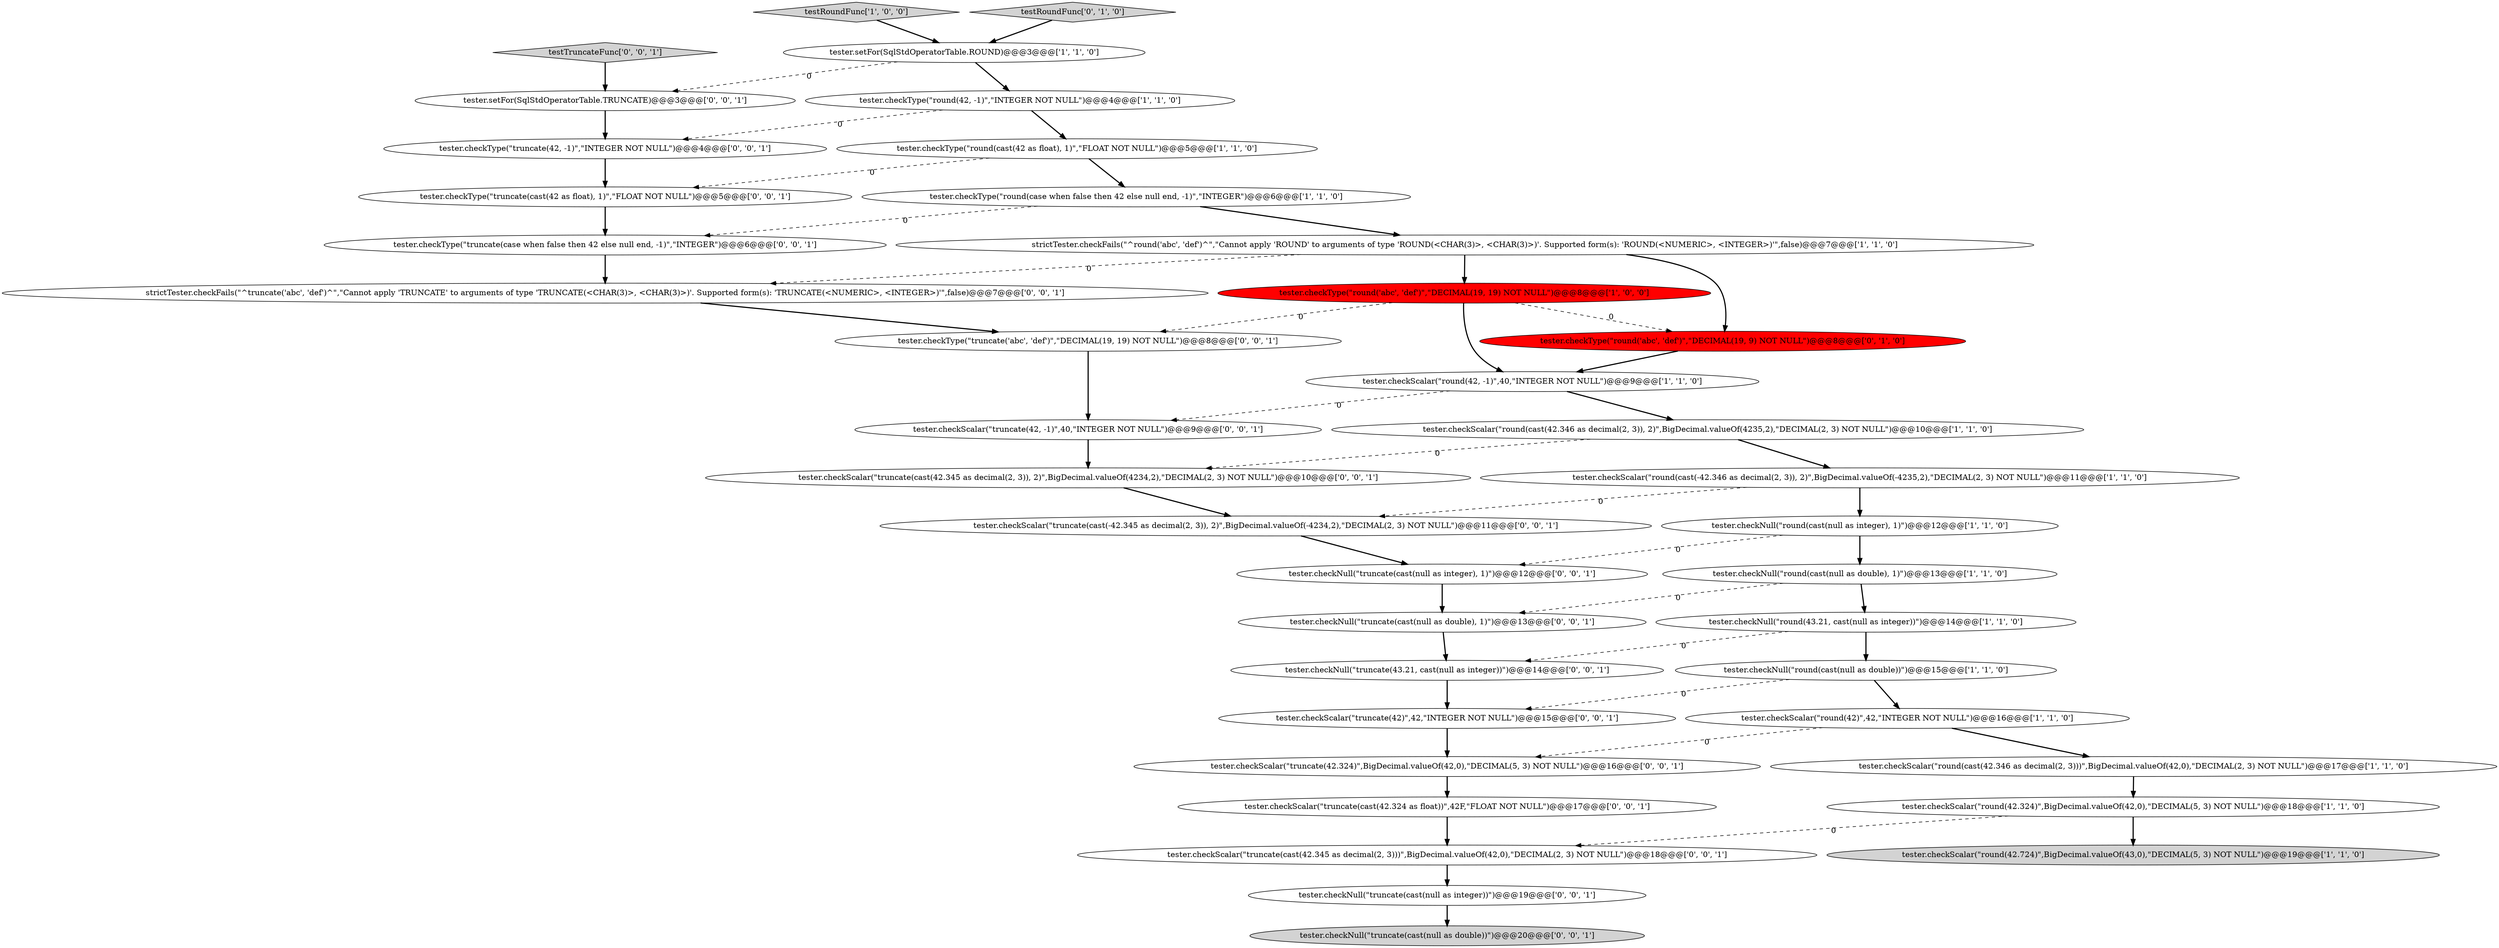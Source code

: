 digraph {
8 [style = filled, label = "tester.checkScalar(\"round(42.324)\",BigDecimal.valueOf(42,0),\"DECIMAL(5, 3) NOT NULL\")@@@18@@@['1', '1', '0']", fillcolor = white, shape = ellipse image = "AAA0AAABBB1BBB"];
13 [style = filled, label = "tester.checkNull(\"round(cast(null as double))\")@@@15@@@['1', '1', '0']", fillcolor = white, shape = ellipse image = "AAA0AAABBB1BBB"];
1 [style = filled, label = "tester.checkNull(\"round(43.21, cast(null as integer))\")@@@14@@@['1', '1', '0']", fillcolor = white, shape = ellipse image = "AAA0AAABBB1BBB"];
0 [style = filled, label = "tester.checkScalar(\"round(42, -1)\",40,\"INTEGER NOT NULL\")@@@9@@@['1', '1', '0']", fillcolor = white, shape = ellipse image = "AAA0AAABBB1BBB"];
3 [style = filled, label = "tester.checkType(\"round(cast(42 as float), 1)\",\"FLOAT NOT NULL\")@@@5@@@['1', '1', '0']", fillcolor = white, shape = ellipse image = "AAA0AAABBB1BBB"];
4 [style = filled, label = "tester.checkType(\"round('abc', 'def')\",\"DECIMAL(19, 19) NOT NULL\")@@@8@@@['1', '0', '0']", fillcolor = red, shape = ellipse image = "AAA1AAABBB1BBB"];
26 [style = filled, label = "tester.checkScalar(\"truncate(cast(42.324 as float))\",42F,\"FLOAT NOT NULL\")@@@17@@@['0', '0', '1']", fillcolor = white, shape = ellipse image = "AAA0AAABBB3BBB"];
35 [style = filled, label = "tester.checkType(\"truncate(case when false then 42 else null end, -1)\",\"INTEGER\")@@@6@@@['0', '0', '1']", fillcolor = white, shape = ellipse image = "AAA0AAABBB3BBB"];
36 [style = filled, label = "tester.checkType(\"truncate('abc', 'def')\",\"DECIMAL(19, 19) NOT NULL\")@@@8@@@['0', '0', '1']", fillcolor = white, shape = ellipse image = "AAA0AAABBB3BBB"];
29 [style = filled, label = "tester.checkType(\"truncate(42, -1)\",\"INTEGER NOT NULL\")@@@4@@@['0', '0', '1']", fillcolor = white, shape = ellipse image = "AAA0AAABBB3BBB"];
34 [style = filled, label = "testTruncateFunc['0', '0', '1']", fillcolor = lightgray, shape = diamond image = "AAA0AAABBB3BBB"];
11 [style = filled, label = "tester.checkType(\"round(42, -1)\",\"INTEGER NOT NULL\")@@@4@@@['1', '1', '0']", fillcolor = white, shape = ellipse image = "AAA0AAABBB1BBB"];
23 [style = filled, label = "strictTester.checkFails(\"^truncate('abc', 'def')^\",\"Cannot apply 'TRUNCATE' to arguments of type 'TRUNCATE\(<CHAR\(3\)>, <CHAR\(3\)>\)'\. Supported form\(s\): 'TRUNCATE\(<NUMERIC>, <INTEGER>\)'\",false)@@@7@@@['0', '0', '1']", fillcolor = white, shape = ellipse image = "AAA0AAABBB3BBB"];
28 [style = filled, label = "tester.checkScalar(\"truncate(42, -1)\",40,\"INTEGER NOT NULL\")@@@9@@@['0', '0', '1']", fillcolor = white, shape = ellipse image = "AAA0AAABBB3BBB"];
37 [style = filled, label = "tester.checkNull(\"truncate(43.21, cast(null as integer))\")@@@14@@@['0', '0', '1']", fillcolor = white, shape = ellipse image = "AAA0AAABBB3BBB"];
38 [style = filled, label = "tester.checkScalar(\"truncate(42)\",42,\"INTEGER NOT NULL\")@@@15@@@['0', '0', '1']", fillcolor = white, shape = ellipse image = "AAA0AAABBB3BBB"];
15 [style = filled, label = "tester.checkNull(\"round(cast(null as integer), 1)\")@@@12@@@['1', '1', '0']", fillcolor = white, shape = ellipse image = "AAA0AAABBB1BBB"];
2 [style = filled, label = "tester.checkScalar(\"round(42.724)\",BigDecimal.valueOf(43,0),\"DECIMAL(5, 3) NOT NULL\")@@@19@@@['1', '1', '0']", fillcolor = lightgray, shape = ellipse image = "AAA0AAABBB1BBB"];
17 [style = filled, label = "tester.checkScalar(\"round(cast(42.346 as decimal(2, 3)))\",BigDecimal.valueOf(42,0),\"DECIMAL(2, 3) NOT NULL\")@@@17@@@['1', '1', '0']", fillcolor = white, shape = ellipse image = "AAA0AAABBB1BBB"];
7 [style = filled, label = "tester.checkScalar(\"round(42)\",42,\"INTEGER NOT NULL\")@@@16@@@['1', '1', '0']", fillcolor = white, shape = ellipse image = "AAA0AAABBB1BBB"];
18 [style = filled, label = "tester.checkType(\"round('abc', 'def')\",\"DECIMAL(19, 9) NOT NULL\")@@@8@@@['0', '1', '0']", fillcolor = red, shape = ellipse image = "AAA1AAABBB2BBB"];
31 [style = filled, label = "tester.setFor(SqlStdOperatorTable.TRUNCATE)@@@3@@@['0', '0', '1']", fillcolor = white, shape = ellipse image = "AAA0AAABBB3BBB"];
20 [style = filled, label = "tester.checkScalar(\"truncate(cast(42.345 as decimal(2, 3)), 2)\",BigDecimal.valueOf(4234,2),\"DECIMAL(2, 3) NOT NULL\")@@@10@@@['0', '0', '1']", fillcolor = white, shape = ellipse image = "AAA0AAABBB3BBB"];
5 [style = filled, label = "testRoundFunc['1', '0', '0']", fillcolor = lightgray, shape = diamond image = "AAA0AAABBB1BBB"];
21 [style = filled, label = "tester.checkScalar(\"truncate(42.324)\",BigDecimal.valueOf(42,0),\"DECIMAL(5, 3) NOT NULL\")@@@16@@@['0', '0', '1']", fillcolor = white, shape = ellipse image = "AAA0AAABBB3BBB"];
12 [style = filled, label = "tester.checkType(\"round(case when false then 42 else null end, -1)\",\"INTEGER\")@@@6@@@['1', '1', '0']", fillcolor = white, shape = ellipse image = "AAA0AAABBB1BBB"];
24 [style = filled, label = "tester.checkNull(\"truncate(cast(null as integer), 1)\")@@@12@@@['0', '0', '1']", fillcolor = white, shape = ellipse image = "AAA0AAABBB3BBB"];
27 [style = filled, label = "tester.checkNull(\"truncate(cast(null as double), 1)\")@@@13@@@['0', '0', '1']", fillcolor = white, shape = ellipse image = "AAA0AAABBB3BBB"];
6 [style = filled, label = "tester.checkScalar(\"round(cast(-42.346 as decimal(2, 3)), 2)\",BigDecimal.valueOf(-4235,2),\"DECIMAL(2, 3) NOT NULL\")@@@11@@@['1', '1', '0']", fillcolor = white, shape = ellipse image = "AAA0AAABBB1BBB"];
25 [style = filled, label = "tester.checkNull(\"truncate(cast(null as double))\")@@@20@@@['0', '0', '1']", fillcolor = lightgray, shape = ellipse image = "AAA0AAABBB3BBB"];
22 [style = filled, label = "tester.checkType(\"truncate(cast(42 as float), 1)\",\"FLOAT NOT NULL\")@@@5@@@['0', '0', '1']", fillcolor = white, shape = ellipse image = "AAA0AAABBB3BBB"];
33 [style = filled, label = "tester.checkScalar(\"truncate(cast(-42.345 as decimal(2, 3)), 2)\",BigDecimal.valueOf(-4234,2),\"DECIMAL(2, 3) NOT NULL\")@@@11@@@['0', '0', '1']", fillcolor = white, shape = ellipse image = "AAA0AAABBB3BBB"];
30 [style = filled, label = "tester.checkScalar(\"truncate(cast(42.345 as decimal(2, 3)))\",BigDecimal.valueOf(42,0),\"DECIMAL(2, 3) NOT NULL\")@@@18@@@['0', '0', '1']", fillcolor = white, shape = ellipse image = "AAA0AAABBB3BBB"];
32 [style = filled, label = "tester.checkNull(\"truncate(cast(null as integer))\")@@@19@@@['0', '0', '1']", fillcolor = white, shape = ellipse image = "AAA0AAABBB3BBB"];
10 [style = filled, label = "tester.checkScalar(\"round(cast(42.346 as decimal(2, 3)), 2)\",BigDecimal.valueOf(4235,2),\"DECIMAL(2, 3) NOT NULL\")@@@10@@@['1', '1', '0']", fillcolor = white, shape = ellipse image = "AAA0AAABBB1BBB"];
19 [style = filled, label = "testRoundFunc['0', '1', '0']", fillcolor = lightgray, shape = diamond image = "AAA0AAABBB2BBB"];
16 [style = filled, label = "strictTester.checkFails(\"^round('abc', 'def')^\",\"Cannot apply 'ROUND' to arguments of type 'ROUND\(<CHAR\(3\)>, <CHAR\(3\)>\)'\. Supported form\(s\): 'ROUND\(<NUMERIC>, <INTEGER>\)'\",false)@@@7@@@['1', '1', '0']", fillcolor = white, shape = ellipse image = "AAA0AAABBB1BBB"];
9 [style = filled, label = "tester.setFor(SqlStdOperatorTable.ROUND)@@@3@@@['1', '1', '0']", fillcolor = white, shape = ellipse image = "AAA0AAABBB1BBB"];
14 [style = filled, label = "tester.checkNull(\"round(cast(null as double), 1)\")@@@13@@@['1', '1', '0']", fillcolor = white, shape = ellipse image = "AAA0AAABBB1BBB"];
17->8 [style = bold, label=""];
4->18 [style = dashed, label="0"];
1->37 [style = dashed, label="0"];
16->18 [style = bold, label=""];
7->21 [style = dashed, label="0"];
7->17 [style = bold, label=""];
9->11 [style = bold, label=""];
12->35 [style = dashed, label="0"];
15->14 [style = bold, label=""];
5->9 [style = bold, label=""];
28->20 [style = bold, label=""];
15->24 [style = dashed, label="0"];
36->28 [style = bold, label=""];
11->29 [style = dashed, label="0"];
31->29 [style = bold, label=""];
30->32 [style = bold, label=""];
34->31 [style = bold, label=""];
16->23 [style = dashed, label="0"];
12->16 [style = bold, label=""];
3->22 [style = dashed, label="0"];
13->38 [style = dashed, label="0"];
3->12 [style = bold, label=""];
0->28 [style = dashed, label="0"];
14->27 [style = dashed, label="0"];
10->6 [style = bold, label=""];
1->13 [style = bold, label=""];
6->33 [style = dashed, label="0"];
14->1 [style = bold, label=""];
6->15 [style = bold, label=""];
4->0 [style = bold, label=""];
20->33 [style = bold, label=""];
26->30 [style = bold, label=""];
35->23 [style = bold, label=""];
27->37 [style = bold, label=""];
0->10 [style = bold, label=""];
21->26 [style = bold, label=""];
9->31 [style = dashed, label="0"];
4->36 [style = dashed, label="0"];
8->2 [style = bold, label=""];
19->9 [style = bold, label=""];
11->3 [style = bold, label=""];
13->7 [style = bold, label=""];
33->24 [style = bold, label=""];
37->38 [style = bold, label=""];
32->25 [style = bold, label=""];
38->21 [style = bold, label=""];
10->20 [style = dashed, label="0"];
23->36 [style = bold, label=""];
8->30 [style = dashed, label="0"];
29->22 [style = bold, label=""];
16->4 [style = bold, label=""];
22->35 [style = bold, label=""];
24->27 [style = bold, label=""];
18->0 [style = bold, label=""];
}
